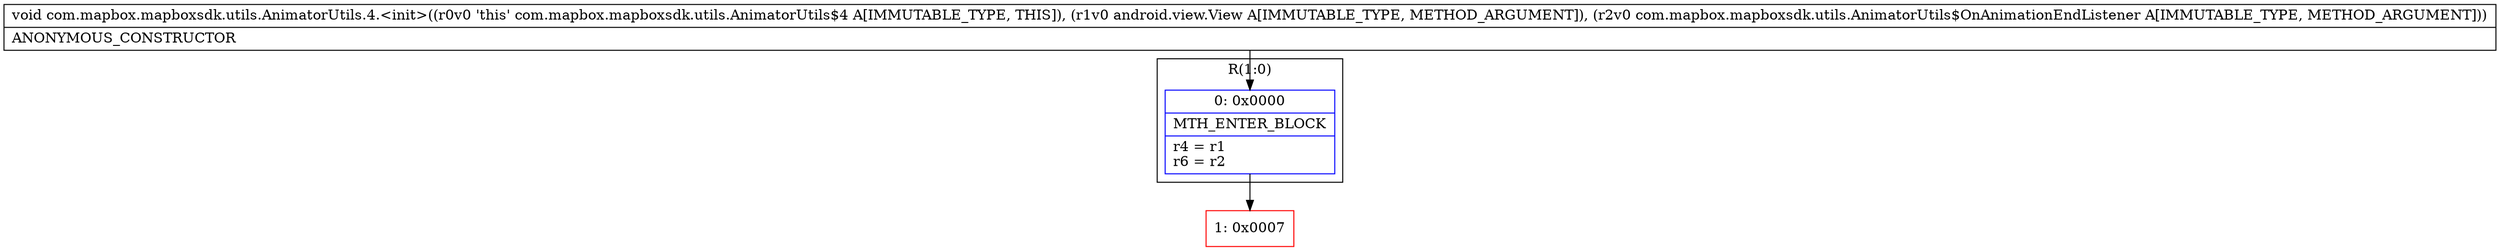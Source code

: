 digraph "CFG forcom.mapbox.mapboxsdk.utils.AnimatorUtils.4.\<init\>(Landroid\/view\/View;Lcom\/mapbox\/mapboxsdk\/utils\/AnimatorUtils$OnAnimationEndListener;)V" {
subgraph cluster_Region_463626265 {
label = "R(1:0)";
node [shape=record,color=blue];
Node_0 [shape=record,label="{0\:\ 0x0000|MTH_ENTER_BLOCK\l|r4 = r1\lr6 = r2\l}"];
}
Node_1 [shape=record,color=red,label="{1\:\ 0x0007}"];
MethodNode[shape=record,label="{void com.mapbox.mapboxsdk.utils.AnimatorUtils.4.\<init\>((r0v0 'this' com.mapbox.mapboxsdk.utils.AnimatorUtils$4 A[IMMUTABLE_TYPE, THIS]), (r1v0 android.view.View A[IMMUTABLE_TYPE, METHOD_ARGUMENT]), (r2v0 com.mapbox.mapboxsdk.utils.AnimatorUtils$OnAnimationEndListener A[IMMUTABLE_TYPE, METHOD_ARGUMENT]))  | ANONYMOUS_CONSTRUCTOR\l}"];
MethodNode -> Node_0;
Node_0 -> Node_1;
}

